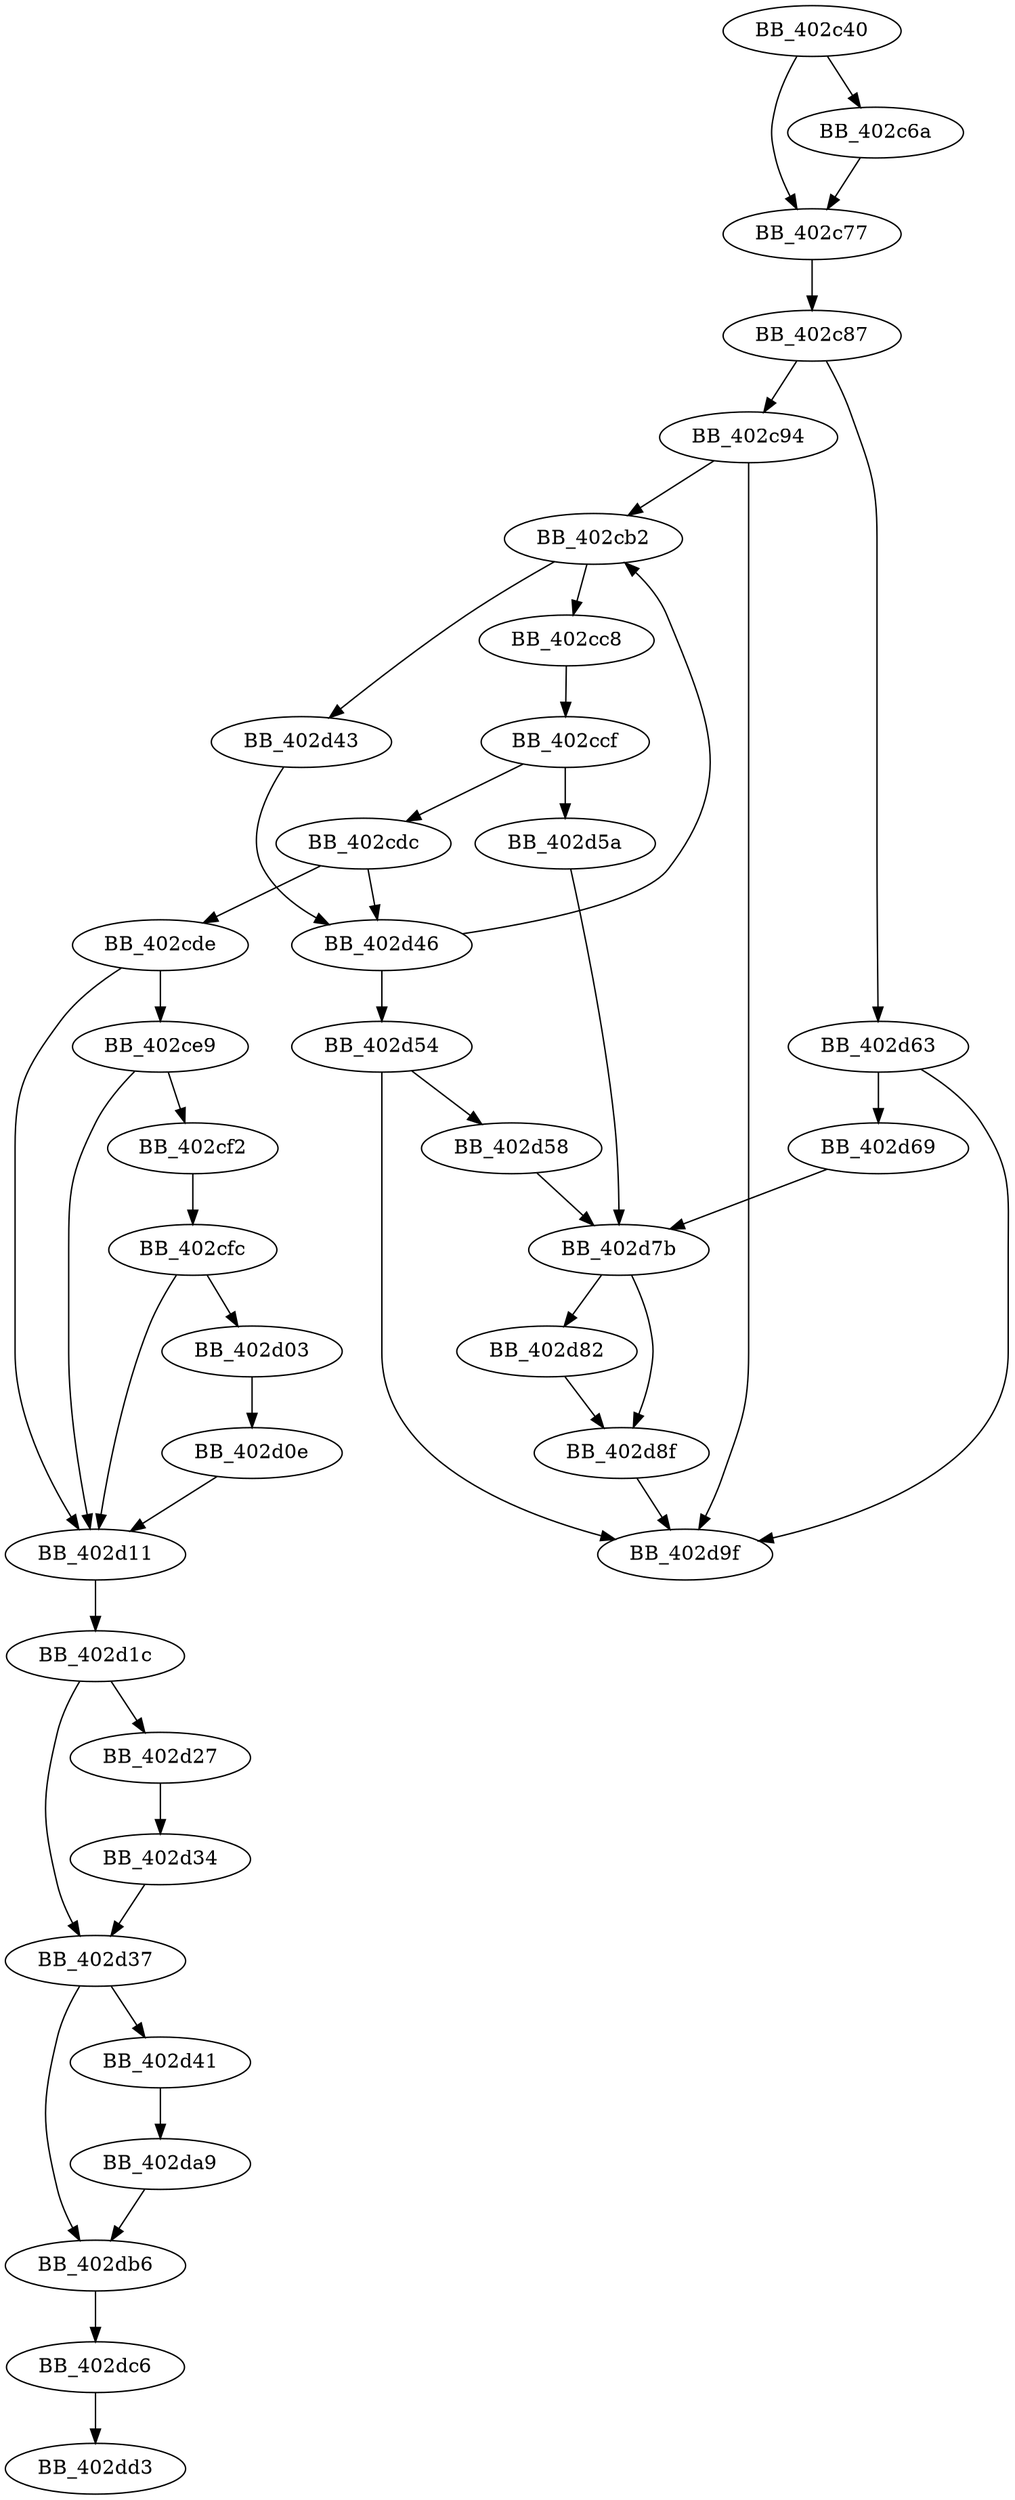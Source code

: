 DiGraph SEH_403140{
BB_402c40->BB_402c6a
BB_402c40->BB_402c77
BB_402c6a->BB_402c77
BB_402c77->BB_402c87
BB_402c87->BB_402c94
BB_402c87->BB_402d63
BB_402c94->BB_402cb2
BB_402c94->BB_402d9f
BB_402cb2->BB_402cc8
BB_402cb2->BB_402d43
BB_402cc8->BB_402ccf
BB_402ccf->BB_402cdc
BB_402ccf->BB_402d5a
BB_402cdc->BB_402cde
BB_402cdc->BB_402d46
BB_402cde->BB_402ce9
BB_402cde->BB_402d11
BB_402ce9->BB_402cf2
BB_402ce9->BB_402d11
BB_402cf2->BB_402cfc
BB_402cfc->BB_402d03
BB_402cfc->BB_402d11
BB_402d03->BB_402d0e
BB_402d0e->BB_402d11
BB_402d11->BB_402d1c
BB_402d1c->BB_402d27
BB_402d1c->BB_402d37
BB_402d27->BB_402d34
BB_402d34->BB_402d37
BB_402d37->BB_402d41
BB_402d37->BB_402db6
BB_402d41->BB_402da9
BB_402d43->BB_402d46
BB_402d46->BB_402cb2
BB_402d46->BB_402d54
BB_402d54->BB_402d58
BB_402d54->BB_402d9f
BB_402d58->BB_402d7b
BB_402d5a->BB_402d7b
BB_402d63->BB_402d69
BB_402d63->BB_402d9f
BB_402d69->BB_402d7b
BB_402d7b->BB_402d82
BB_402d7b->BB_402d8f
BB_402d82->BB_402d8f
BB_402d8f->BB_402d9f
BB_402da9->BB_402db6
BB_402db6->BB_402dc6
BB_402dc6->BB_402dd3
}
